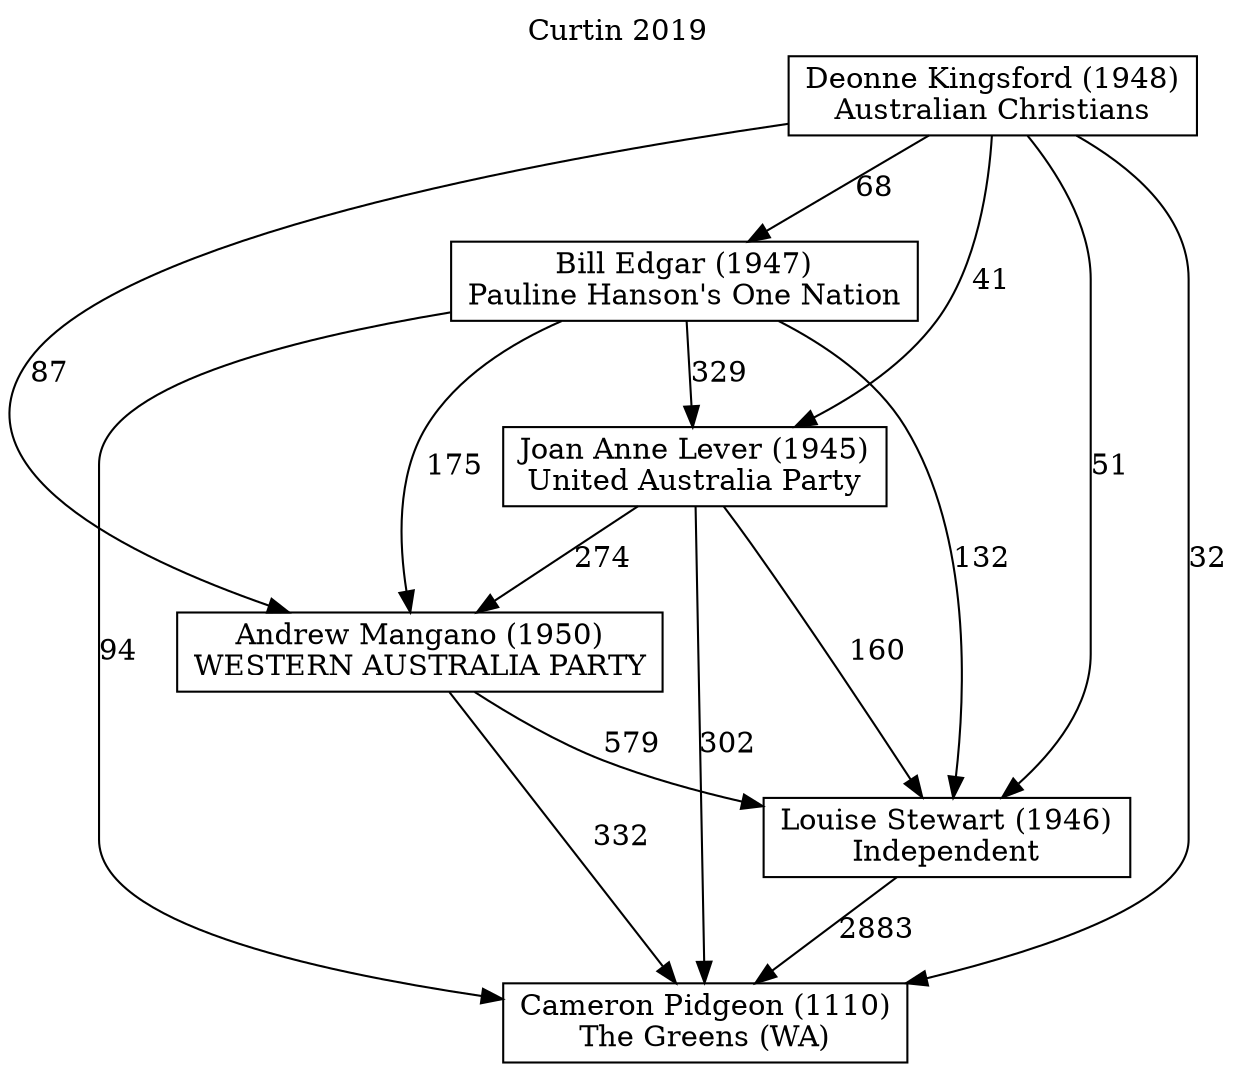 // House preference flow
digraph "Cameron Pidgeon (1110)_Curtin_2019" {
	graph [label="Curtin 2019" labelloc=t mclimit=10]
	node [shape=box]
	"Andrew Mangano (1950)" [label="Andrew Mangano (1950)
WESTERN AUSTRALIA PARTY"]
	"Bill Edgar (1947)" [label="Bill Edgar (1947)
Pauline Hanson's One Nation"]
	"Cameron Pidgeon (1110)" [label="Cameron Pidgeon (1110)
The Greens (WA)"]
	"Deonne Kingsford (1948)" [label="Deonne Kingsford (1948)
Australian Christians"]
	"Joan Anne Lever (1945)" [label="Joan Anne Lever (1945)
United Australia Party"]
	"Louise Stewart (1946)" [label="Louise Stewart (1946)
Independent"]
	"Andrew Mangano (1950)" -> "Cameron Pidgeon (1110)" [label=332]
	"Andrew Mangano (1950)" -> "Louise Stewart (1946)" [label=579]
	"Bill Edgar (1947)" -> "Andrew Mangano (1950)" [label=175]
	"Bill Edgar (1947)" -> "Cameron Pidgeon (1110)" [label=94]
	"Bill Edgar (1947)" -> "Joan Anne Lever (1945)" [label=329]
	"Bill Edgar (1947)" -> "Louise Stewart (1946)" [label=132]
	"Deonne Kingsford (1948)" -> "Andrew Mangano (1950)" [label=87]
	"Deonne Kingsford (1948)" -> "Bill Edgar (1947)" [label=68]
	"Deonne Kingsford (1948)" -> "Cameron Pidgeon (1110)" [label=32]
	"Deonne Kingsford (1948)" -> "Joan Anne Lever (1945)" [label=41]
	"Deonne Kingsford (1948)" -> "Louise Stewart (1946)" [label=51]
	"Joan Anne Lever (1945)" -> "Andrew Mangano (1950)" [label=274]
	"Joan Anne Lever (1945)" -> "Cameron Pidgeon (1110)" [label=302]
	"Joan Anne Lever (1945)" -> "Louise Stewart (1946)" [label=160]
	"Louise Stewart (1946)" -> "Cameron Pidgeon (1110)" [label=2883]
}
